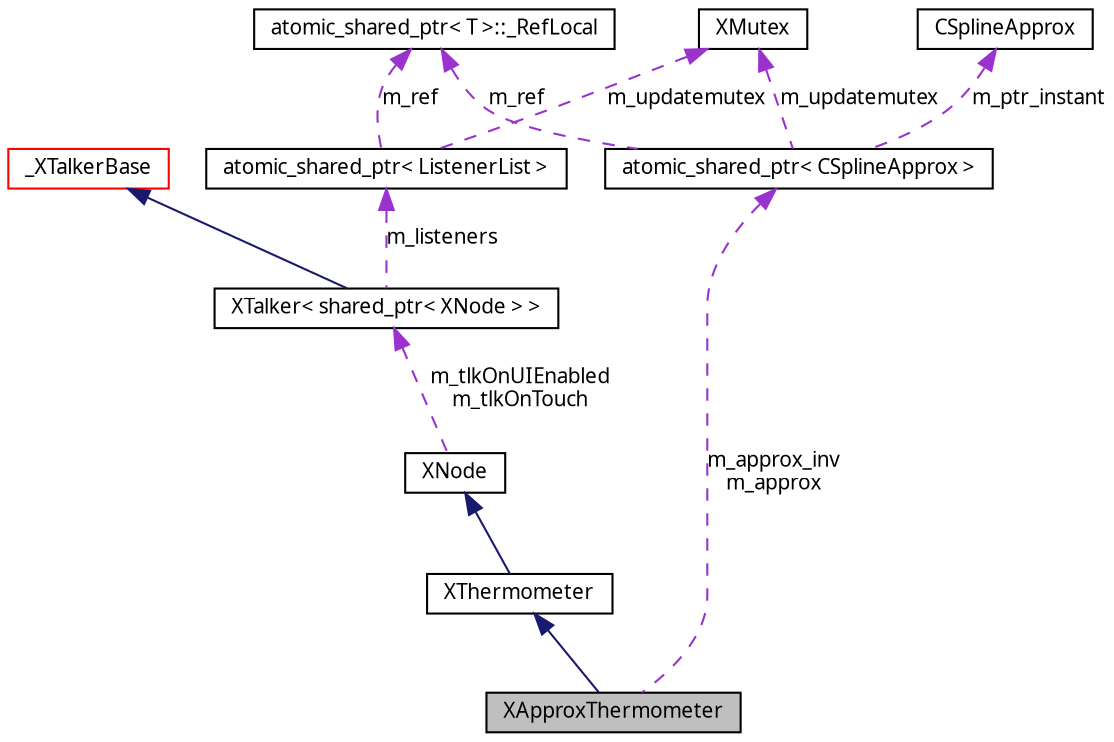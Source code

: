 digraph G
{
  edge [fontname="FreeSans.ttf",fontsize=10,labelfontname="FreeSans.ttf",labelfontsize=10];
  node [fontname="FreeSans.ttf",fontsize=10,shape=record];
  Node1 [label="XApproxThermometer",height=0.2,width=0.4,color="black", fillcolor="grey75", style="filled" fontcolor="black"];
  Node2 -> Node1 [dir=back,color="midnightblue",fontsize=10,style="solid",fontname="FreeSans.ttf"];
  Node2 [label="XThermometer",height=0.2,width=0.4,color="black", fillcolor="white", style="filled",URL="$class_x_thermometer.html"];
  Node3 -> Node2 [dir=back,color="midnightblue",fontsize=10,style="solid",fontname="FreeSans.ttf"];
  Node3 [label="XNode",height=0.2,width=0.4,color="black", fillcolor="white", style="filled",URL="$class_x_node.html"];
  Node4 -> Node3 [dir=back,color="darkorchid3",fontsize=10,style="dashed",label="m_tlkOnUIEnabled\nm_tlkOnTouch",fontname="FreeSans.ttf"];
  Node4 [label="XTalker\< shared_ptr\< XNode \> \>",height=0.2,width=0.4,color="black", fillcolor="white", style="filled",URL="$class_x_talker.html"];
  Node5 -> Node4 [dir=back,color="midnightblue",fontsize=10,style="solid",fontname="FreeSans.ttf"];
  Node5 [label="_XTalkerBase",height=0.2,width=0.4,color="red", fillcolor="white", style="filled",URL="$class___x_talker_base.html"];
  Node6 -> Node4 [dir=back,color="darkorchid3",fontsize=10,style="dashed",label="m_listeners",fontname="FreeSans.ttf"];
  Node6 [label="atomic_shared_ptr\< ListenerList \>",height=0.2,width=0.4,color="black", fillcolor="white", style="filled",URL="$classatomic__shared__ptr.html"];
  Node7 -> Node6 [dir=back,color="darkorchid3",fontsize=10,style="dashed",label="m_ref",fontname="FreeSans.ttf"];
  Node7 [label="atomic_shared_ptr\< T \>::_RefLocal",height=0.2,width=0.4,color="black", fillcolor="white", style="filled",URL="$structatomic__shared__ptr_1_1___ref_local.html"];
  Node8 -> Node6 [dir=back,color="darkorchid3",fontsize=10,style="dashed",label="m_updatemutex",fontname="FreeSans.ttf"];
  Node8 [label="XMutex",height=0.2,width=0.4,color="black", fillcolor="white", style="filled",URL="$class_x_mutex.html"];
  Node9 -> Node1 [dir=back,color="darkorchid3",fontsize=10,style="dashed",label="m_approx_inv\nm_approx",fontname="FreeSans.ttf"];
  Node9 [label="atomic_shared_ptr\< CSplineApprox \>",height=0.2,width=0.4,color="black", fillcolor="white", style="filled",URL="$classatomic__shared__ptr.html"];
  Node7 -> Node9 [dir=back,color="darkorchid3",fontsize=10,style="dashed",label="m_ref",fontname="FreeSans.ttf"];
  Node10 -> Node9 [dir=back,color="darkorchid3",fontsize=10,style="dashed",label="m_ptr_instant",fontname="FreeSans.ttf"];
  Node10 [label="CSplineApprox",height=0.2,width=0.4,color="black", fillcolor="white", style="filled",URL="$class_c_spline_approx.html"];
  Node8 -> Node9 [dir=back,color="darkorchid3",fontsize=10,style="dashed",label="m_updatemutex",fontname="FreeSans.ttf"];
}
